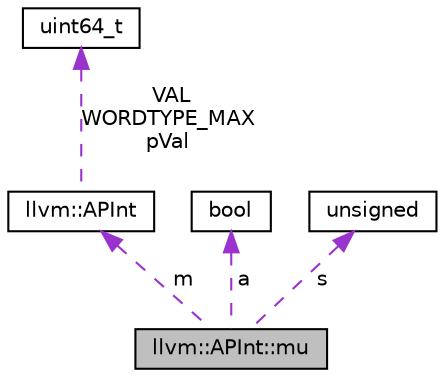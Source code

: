 digraph "llvm::APInt::mu"
{
 // LATEX_PDF_SIZE
  bgcolor="transparent";
  edge [fontname="Helvetica",fontsize="10",labelfontname="Helvetica",labelfontsize="10"];
  node [fontname="Helvetica",fontsize="10",shape="box"];
  Node1 [label="llvm::APInt::mu",height=0.2,width=0.4,color="black", fillcolor="grey75", style="filled", fontcolor="black",tooltip="Magic data for optimising unsigned division by a constant."];
  Node2 -> Node1 [dir="back",color="darkorchid3",fontsize="10",style="dashed",label=" m" ,fontname="Helvetica"];
  Node2 [label="llvm::APInt",height=0.2,width=0.4,color="black",URL="$classllvm_1_1APInt.html",tooltip="Class for arbitrary precision integers."];
  Node3 -> Node2 [dir="back",color="darkorchid3",fontsize="10",style="dashed",label=" VAL\nWORDTYPE_MAX\npVal" ,fontname="Helvetica"];
  Node3 [label="uint64_t",height=0.2,width=0.4,color="black",tooltip=" "];
  Node4 -> Node1 [dir="back",color="darkorchid3",fontsize="10",style="dashed",label=" a" ,fontname="Helvetica"];
  Node4 [label="bool",height=0.2,width=0.4,color="black",URL="$classbool.html",tooltip=" "];
  Node5 -> Node1 [dir="back",color="darkorchid3",fontsize="10",style="dashed",label=" s" ,fontname="Helvetica"];
  Node5 [label="unsigned",height=0.2,width=0.4,color="black",URL="$classunsigned.html",tooltip=" "];
}
